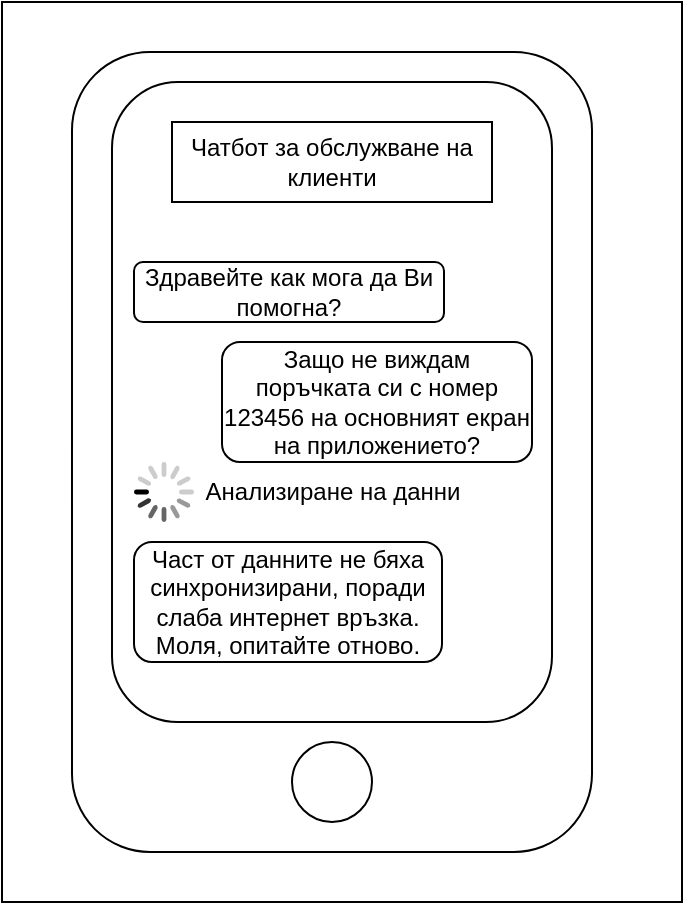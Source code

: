 <mxfile version="24.4.0" type="device">
  <diagram name="Page-1" id="xfIYZY3eefDTXILNI-Lq">
    <mxGraphModel dx="1434" dy="844" grid="1" gridSize="10" guides="1" tooltips="1" connect="1" arrows="1" fold="1" page="1" pageScale="1" pageWidth="827" pageHeight="1169" math="0" shadow="0">
      <root>
        <mxCell id="0" />
        <mxCell id="1" parent="0" />
        <mxCell id="XvacxVE_5PmG03Pm2XYH-1" value="" style="rounded=0;whiteSpace=wrap;html=1;" parent="1" vertex="1">
          <mxGeometry x="270" y="170" width="340" height="450" as="geometry" />
        </mxCell>
        <mxCell id="XvacxVE_5PmG03Pm2XYH-2" value="" style="rounded=1;whiteSpace=wrap;html=1;" parent="1" vertex="1">
          <mxGeometry x="305" y="195" width="260" height="400" as="geometry" />
        </mxCell>
        <mxCell id="XvacxVE_5PmG03Pm2XYH-3" value="" style="rounded=1;whiteSpace=wrap;html=1;" parent="1" vertex="1">
          <mxGeometry x="325" y="210" width="220" height="320" as="geometry" />
        </mxCell>
        <mxCell id="XvacxVE_5PmG03Pm2XYH-4" value="Чатбот за обслужване на клиенти" style="rounded=0;whiteSpace=wrap;html=1;" parent="1" vertex="1">
          <mxGeometry x="355" y="230" width="160" height="40" as="geometry" />
        </mxCell>
        <mxCell id="XvacxVE_5PmG03Pm2XYH-7" value="" style="ellipse;whiteSpace=wrap;html=1;aspect=fixed;" parent="1" vertex="1">
          <mxGeometry x="415" y="540" width="40" height="40" as="geometry" />
        </mxCell>
        <mxCell id="_J2usdLFa17UOiEigYt--1" value="Здравейте как мога да Ви помогна?" style="rounded=1;whiteSpace=wrap;html=1;" vertex="1" parent="1">
          <mxGeometry x="336" y="300" width="155" height="30" as="geometry" />
        </mxCell>
        <mxCell id="_J2usdLFa17UOiEigYt--2" value="Защо не виждам поръчката си с номер 123456 на основният екран на приложението?" style="rounded=1;whiteSpace=wrap;html=1;" vertex="1" parent="1">
          <mxGeometry x="380" y="340" width="155" height="60" as="geometry" />
        </mxCell>
        <mxCell id="_J2usdLFa17UOiEigYt--3" value="" style="html=1;verticalLabelPosition=bottom;labelBackgroundColor=#ffffff;verticalAlign=top;shadow=0;dashed=0;strokeWidth=2;shape=mxgraph.ios7.misc.loading_circle;" vertex="1" parent="1">
          <mxGeometry x="336" y="400" width="30" height="30" as="geometry" />
        </mxCell>
        <mxCell id="_J2usdLFa17UOiEigYt--4" value="Част от данните не бяха синхронизирани, поради слаба интернет връзка. Моля, опитайте отново." style="rounded=1;whiteSpace=wrap;html=1;" vertex="1" parent="1">
          <mxGeometry x="336" y="440" width="154" height="60" as="geometry" />
        </mxCell>
        <mxCell id="_J2usdLFa17UOiEigYt--5" value="Анализиране на данни" style="text;html=1;align=center;verticalAlign=middle;whiteSpace=wrap;rounded=0;" vertex="1" parent="1">
          <mxGeometry x="362.5" y="400" width="145" height="30" as="geometry" />
        </mxCell>
      </root>
    </mxGraphModel>
  </diagram>
</mxfile>
